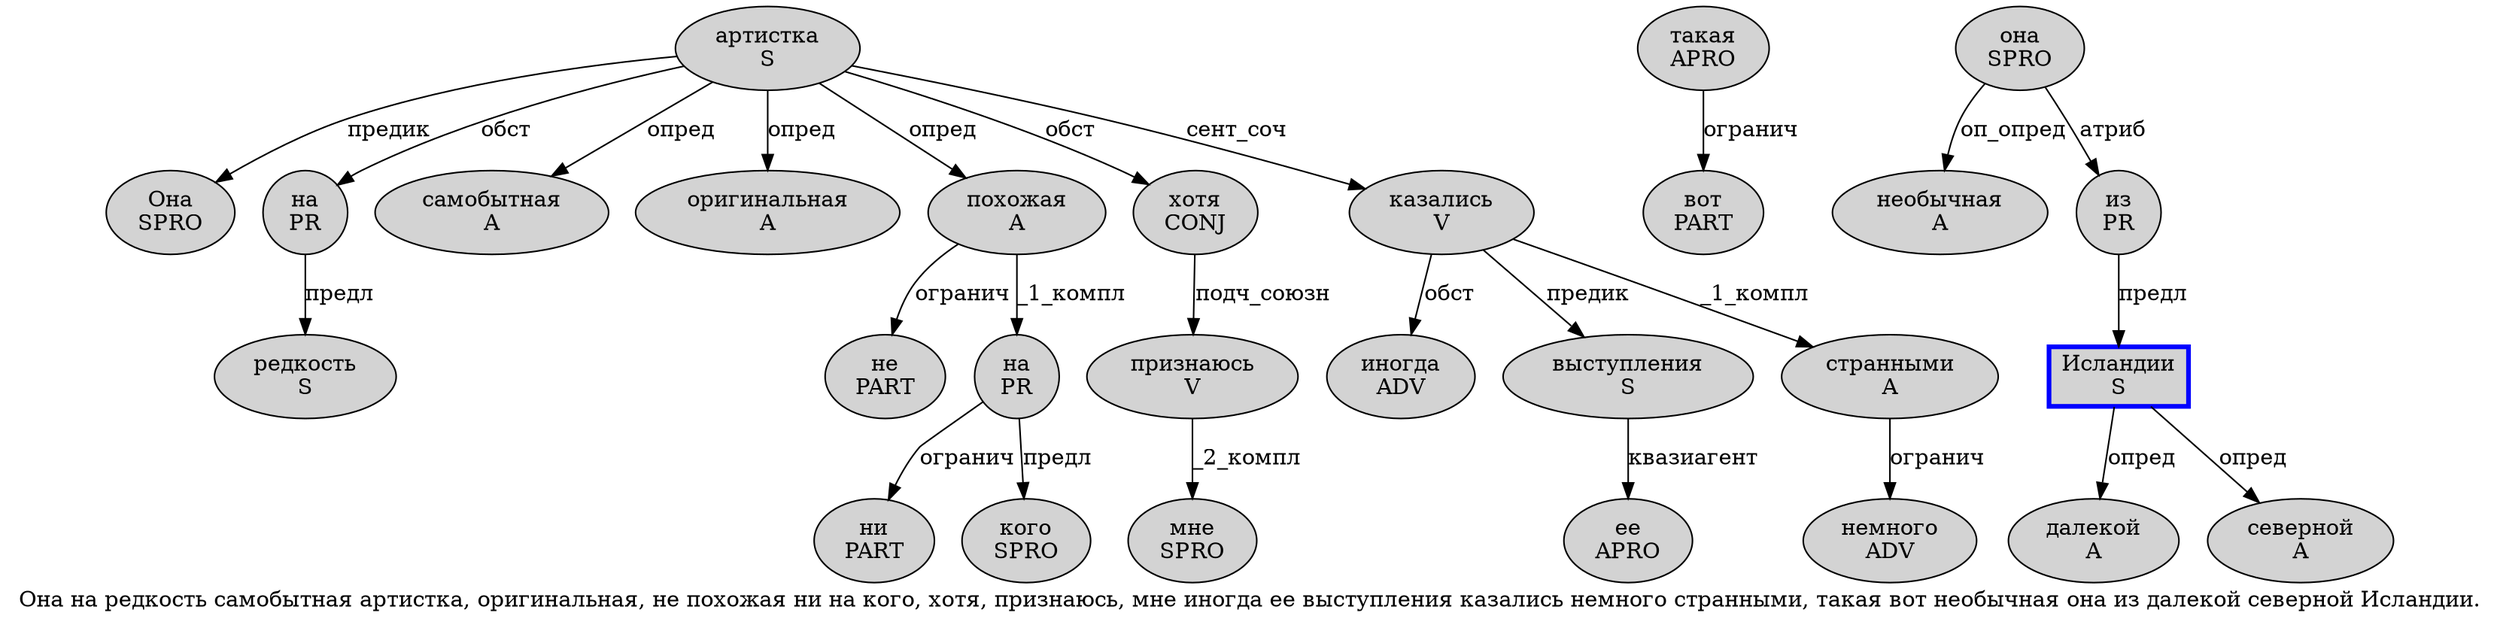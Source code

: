 digraph SENTENCE_1857 {
	graph [label="Она на редкость самобытная артистка, оригинальная, не похожая ни на кого, хотя, признаюсь, мне иногда ее выступления казались немного странными, такая вот необычная она из далекой северной Исландии."]
	node [style=filled]
		0 [label="Она
SPRO" color="" fillcolor=lightgray penwidth=1 shape=ellipse]
		1 [label="на
PR" color="" fillcolor=lightgray penwidth=1 shape=ellipse]
		2 [label="редкость
S" color="" fillcolor=lightgray penwidth=1 shape=ellipse]
		3 [label="самобытная
A" color="" fillcolor=lightgray penwidth=1 shape=ellipse]
		4 [label="артистка
S" color="" fillcolor=lightgray penwidth=1 shape=ellipse]
		6 [label="оригинальная
A" color="" fillcolor=lightgray penwidth=1 shape=ellipse]
		8 [label="не
PART" color="" fillcolor=lightgray penwidth=1 shape=ellipse]
		9 [label="похожая
A" color="" fillcolor=lightgray penwidth=1 shape=ellipse]
		10 [label="ни
PART" color="" fillcolor=lightgray penwidth=1 shape=ellipse]
		11 [label="на
PR" color="" fillcolor=lightgray penwidth=1 shape=ellipse]
		12 [label="кого
SPRO" color="" fillcolor=lightgray penwidth=1 shape=ellipse]
		14 [label="хотя
CONJ" color="" fillcolor=lightgray penwidth=1 shape=ellipse]
		16 [label="признаюсь
V" color="" fillcolor=lightgray penwidth=1 shape=ellipse]
		18 [label="мне
SPRO" color="" fillcolor=lightgray penwidth=1 shape=ellipse]
		19 [label="иногда
ADV" color="" fillcolor=lightgray penwidth=1 shape=ellipse]
		20 [label="ее
APRO" color="" fillcolor=lightgray penwidth=1 shape=ellipse]
		21 [label="выступления
S" color="" fillcolor=lightgray penwidth=1 shape=ellipse]
		22 [label="казались
V" color="" fillcolor=lightgray penwidth=1 shape=ellipse]
		23 [label="немного
ADV" color="" fillcolor=lightgray penwidth=1 shape=ellipse]
		24 [label="странными
A" color="" fillcolor=lightgray penwidth=1 shape=ellipse]
		26 [label="такая
APRO" color="" fillcolor=lightgray penwidth=1 shape=ellipse]
		27 [label="вот
PART" color="" fillcolor=lightgray penwidth=1 shape=ellipse]
		28 [label="необычная
A" color="" fillcolor=lightgray penwidth=1 shape=ellipse]
		29 [label="она
SPRO" color="" fillcolor=lightgray penwidth=1 shape=ellipse]
		30 [label="из
PR" color="" fillcolor=lightgray penwidth=1 shape=ellipse]
		31 [label="далекой
A" color="" fillcolor=lightgray penwidth=1 shape=ellipse]
		32 [label="северной
A" color="" fillcolor=lightgray penwidth=1 shape=ellipse]
		33 [label="Исландии
S" color=blue fillcolor=lightgray penwidth=3 shape=box]
			4 -> 0 [label="предик"]
			4 -> 1 [label="обст"]
			4 -> 3 [label="опред"]
			4 -> 6 [label="опред"]
			4 -> 9 [label="опред"]
			4 -> 14 [label="обст"]
			4 -> 22 [label="сент_соч"]
			11 -> 10 [label="огранич"]
			11 -> 12 [label="предл"]
			24 -> 23 [label="огранич"]
			29 -> 28 [label="оп_опред"]
			29 -> 30 [label="атриб"]
			30 -> 33 [label="предл"]
			1 -> 2 [label="предл"]
			16 -> 18 [label="_2_компл"]
			26 -> 27 [label="огранич"]
			22 -> 19 [label="обст"]
			22 -> 21 [label="предик"]
			22 -> 24 [label="_1_компл"]
			33 -> 31 [label="опред"]
			33 -> 32 [label="опред"]
			21 -> 20 [label="квазиагент"]
			14 -> 16 [label="подч_союзн"]
			9 -> 8 [label="огранич"]
			9 -> 11 [label="_1_компл"]
}